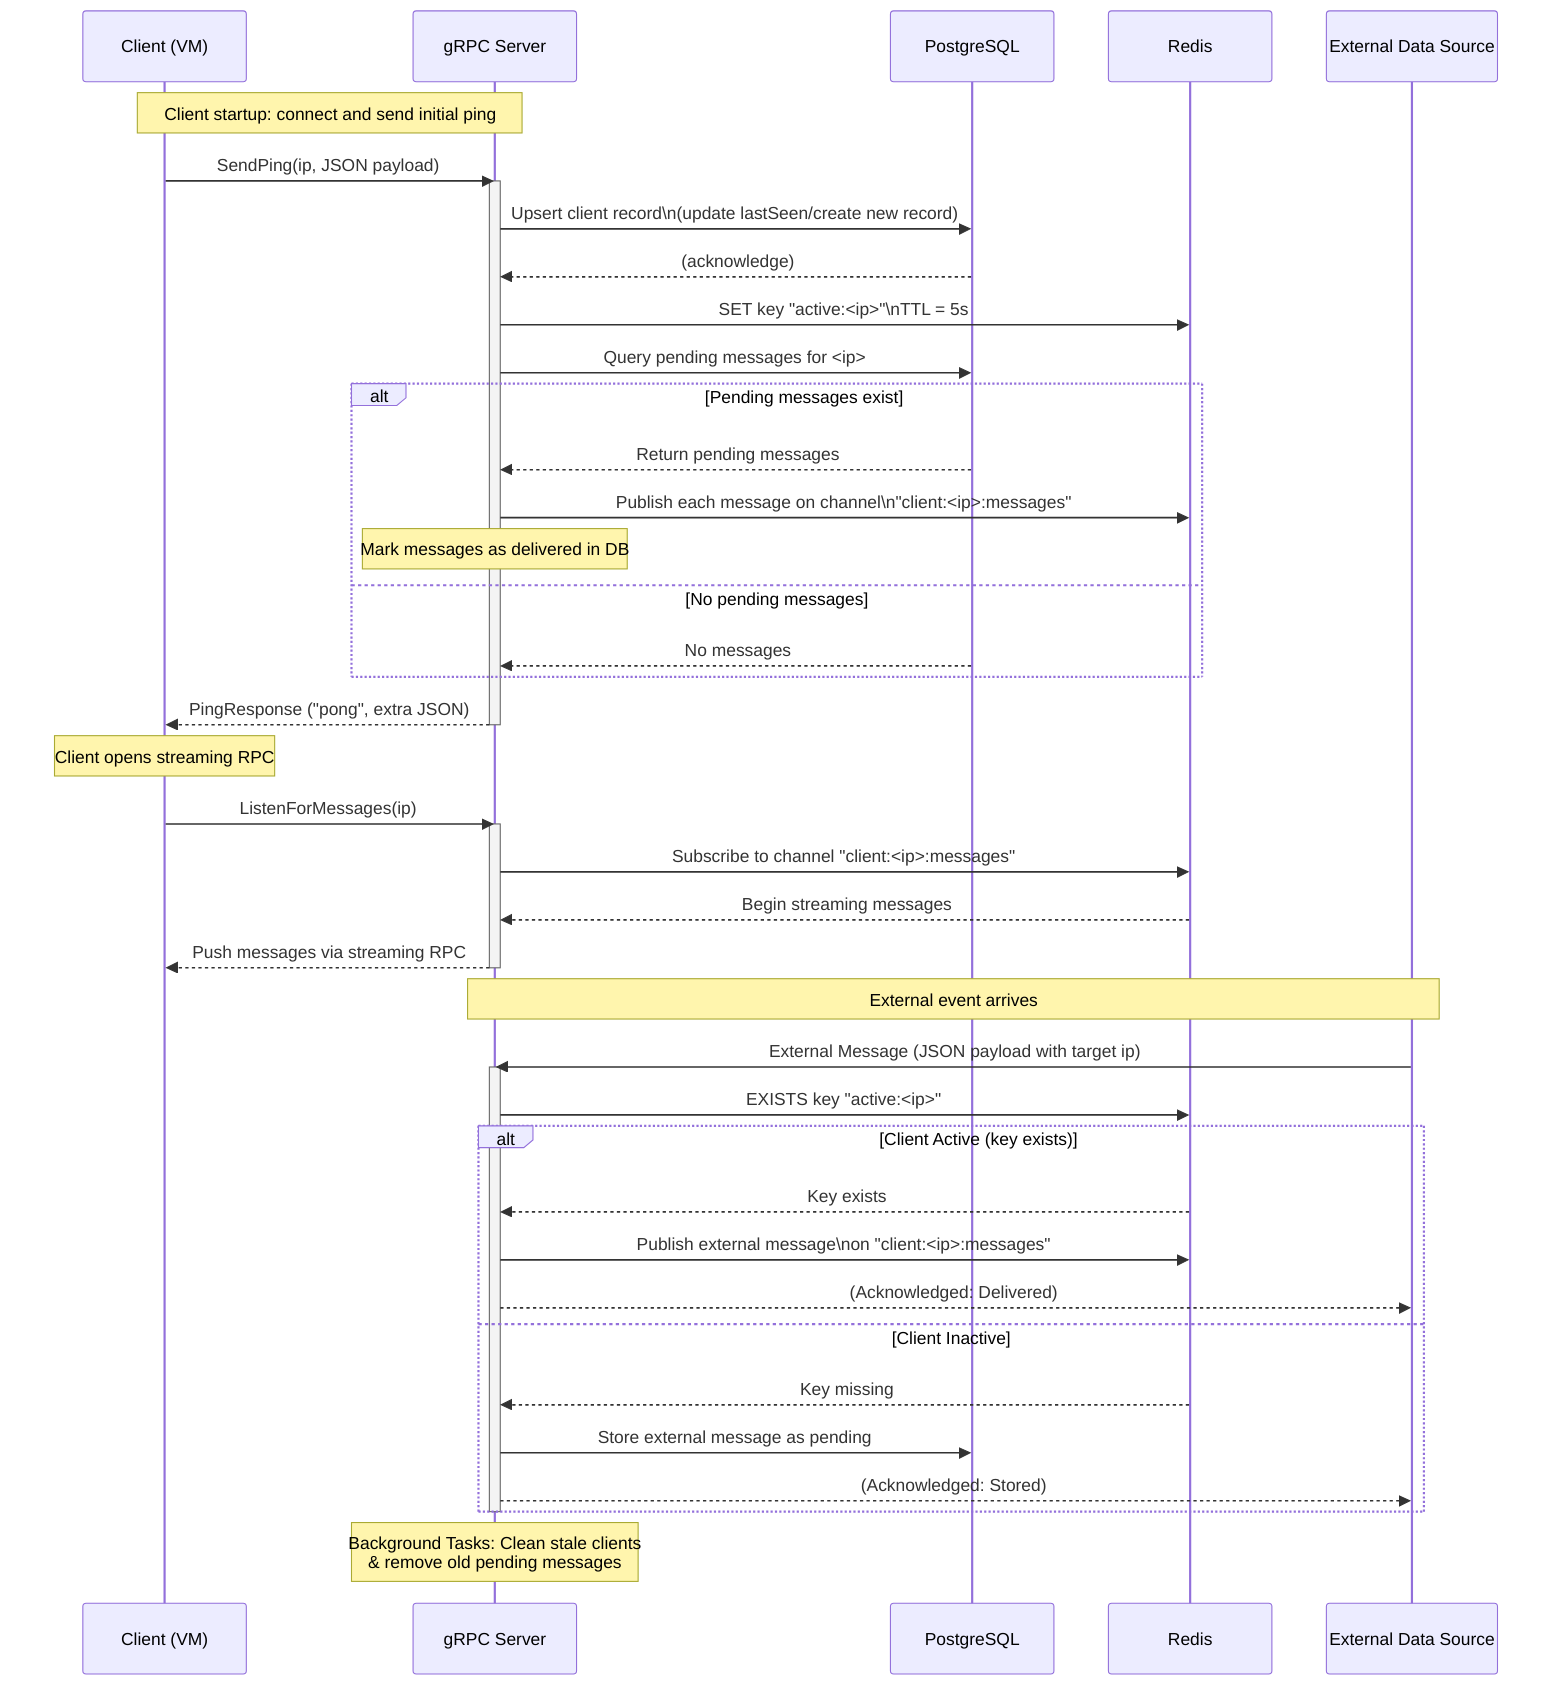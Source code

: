 %%{init: {"theme": "default", "themeVariables": {
  "background": "#fafafa",                    // Overall diagram background: light grey
  "sequenceParticipantBackground": "#ffffff", // Participants' background: white
  "sequenceParticipantBorder": "#7f8c8d",       // Participant border: slate gray
  "sequenceMessageBoxFill": "#dfe6e9",          // Message boxes: light grey-blue
  "sequenceMessageBoxBorder": "#95a5a6",        // Message box borders: muted gray
  "sequenceMessageTextColor": "#2c3e50",        // Message text color: dark blue-gray
  "sequenceMessageFontSize": "14px",
  "sequenceActivateBackground": "#1abc9c",      // Activation boxes: turquoise
  "sequenceActivateBorderColor": "#16a085",       // Activation border: darker turquoise

  .mermaid .message-box, .mermaid .sequenceMessage .note {
    padding: 20px;
  }
}}}%%

sequenceDiagram
    participant C as Client (VM)
    participant S as gRPC Server
    participant DB as PostgreSQL
    participant R as Redis
    participant E as External Data Source

    Note over C,S: Client startup: connect and send initial ping
    C->>S: SendPing(ip, JSON payload)
    activate S
    S->>DB: Upsert client record\n(update lastSeen/create new record)
    DB-->>S: (acknowledge)
    S->>R: SET key "active:<ip>"\nTTL = 5s
    S->>DB: Query pending messages for <ip>
    alt Pending messages exist
        DB-->>S: Return pending messages
        S->>R: Publish each message on channel\n"client:<ip>:messages"
        Note over S: Mark messages as delivered in DB
    else No pending messages
        DB-->>S: No messages
    end
    S-->>C: PingResponse ("pong", extra JSON)
    deactivate S

    Note over C: Client opens streaming RPC
    C->>S: ListenForMessages(ip)
    activate S
    S->>R: Subscribe to channel "client:<ip>:messages"
    R-->>S: Begin streaming messages
    S-->>C: Push messages via streaming RPC
    deactivate S

    Note over E,S: External event arrives
    E->>S: External Message (JSON payload with target ip)
    activate S
    S->>R: EXISTS key "active:<ip>"
    alt Client Active (key exists)
        R-->>S: Key exists
        S->>R: Publish external message\non "client:<ip>:messages"
        S-->>E: (Acknowledged: Delivered)
    else Client Inactive
        R-->>S: Key missing
        S->>DB: Store external message as pending
        S-->>E: (Acknowledged: Stored)
    end
    deactivate S

    Note over S: Background Tasks: Clean stale clients <br>& remove old pending messages